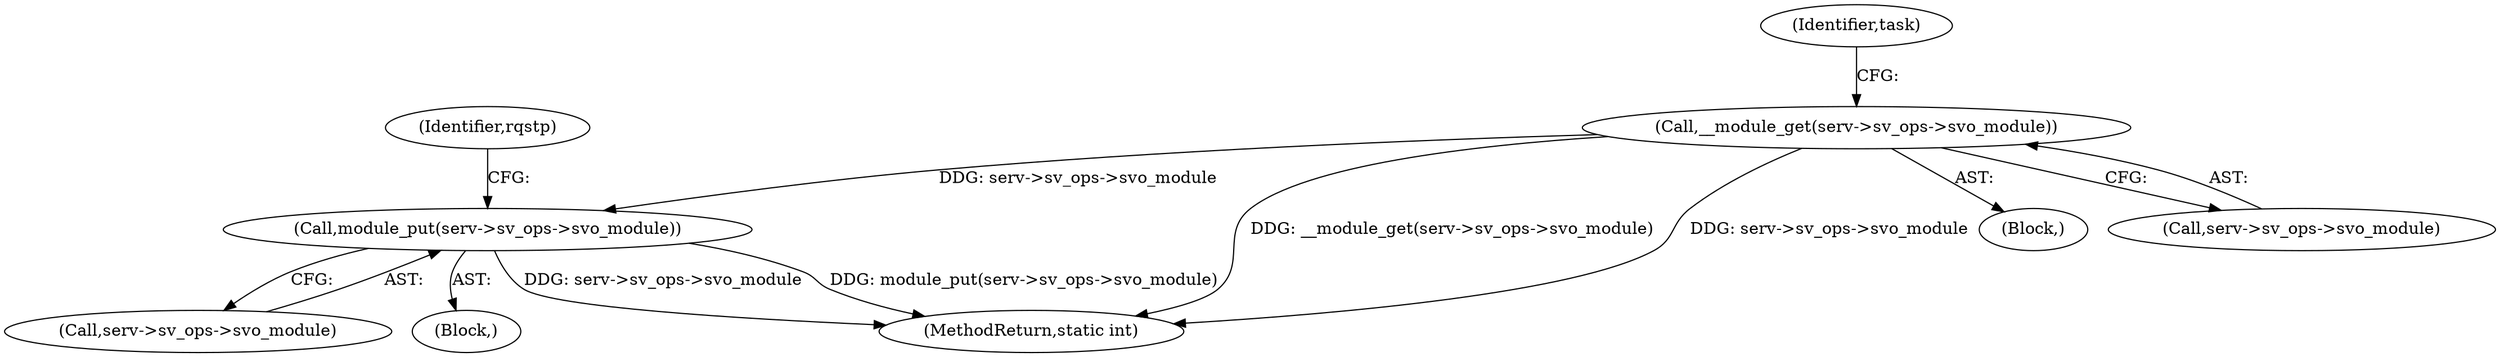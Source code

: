 digraph "0_linux_c70422f760c120480fee4de6c38804c72aa26bc1_20@pointer" {
"1000175" [label="(Call,module_put(serv->sv_ops->svo_module))"];
"1000151" [label="(Call,__module_get(serv->sv_ops->svo_module))"];
"1000176" [label="(Call,serv->sv_ops->svo_module)"];
"1000123" [label="(Block,)"];
"1000175" [label="(Call,module_put(serv->sv_ops->svo_module))"];
"1000152" [label="(Call,serv->sv_ops->svo_module)"];
"1000174" [label="(Block,)"];
"1000211" [label="(MethodReturn,static int)"];
"1000158" [label="(Identifier,task)"];
"1000151" [label="(Call,__module_get(serv->sv_ops->svo_module))"];
"1000182" [label="(Identifier,rqstp)"];
"1000175" -> "1000174"  [label="AST: "];
"1000175" -> "1000176"  [label="CFG: "];
"1000176" -> "1000175"  [label="AST: "];
"1000182" -> "1000175"  [label="CFG: "];
"1000175" -> "1000211"  [label="DDG: serv->sv_ops->svo_module"];
"1000175" -> "1000211"  [label="DDG: module_put(serv->sv_ops->svo_module)"];
"1000151" -> "1000175"  [label="DDG: serv->sv_ops->svo_module"];
"1000151" -> "1000123"  [label="AST: "];
"1000151" -> "1000152"  [label="CFG: "];
"1000152" -> "1000151"  [label="AST: "];
"1000158" -> "1000151"  [label="CFG: "];
"1000151" -> "1000211"  [label="DDG: __module_get(serv->sv_ops->svo_module)"];
"1000151" -> "1000211"  [label="DDG: serv->sv_ops->svo_module"];
}
